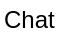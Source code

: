 <mxfile version="11.0.7" type="github"><diagram id="HrbqmHhYTXNRP9n0Jwe6" name="Page-1"><mxGraphModel dx="1422" dy="715" grid="1" gridSize="10" guides="1" tooltips="1" connect="1" arrows="1" fold="1" page="1" pageScale="1" pageWidth="827" pageHeight="1169" math="0" shadow="0"><root><mxCell id="0"/><mxCell id="1" parent="0"/><mxCell id="PDxQi8Wsk-ky2ebr5ogL-1" value="Chat&lt;br&gt;" style="text;html=1;resizable=0;points=[];autosize=1;align=left;verticalAlign=top;spacingTop=-4;" vertex="1" parent="1"><mxGeometry x="393" y="18" width="40" height="20" as="geometry"/></mxCell></root></mxGraphModel></diagram></mxfile>